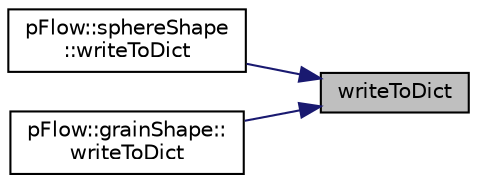 digraph "writeToDict"
{
 // LATEX_PDF_SIZE
  edge [fontname="Helvetica",fontsize="10",labelfontname="Helvetica",labelfontsize="10"];
  node [fontname="Helvetica",fontsize="10",shape=record];
  rankdir="RL";
  Node1 [label="writeToDict",height=0.2,width=0.4,color="black", fillcolor="grey75", style="filled", fontcolor="black",tooltip=" "];
  Node1 -> Node2 [dir="back",color="midnightblue",fontsize="10",style="solid",fontname="Helvetica"];
  Node2 [label="pFlow::sphereShape\l::writeToDict",height=0.2,width=0.4,color="black", fillcolor="white", style="filled",URL="$classpFlow_1_1sphereShape.html#a702b7453c51ceb2aa998d3a90565e576",tooltip=" "];
  Node1 -> Node3 [dir="back",color="midnightblue",fontsize="10",style="solid",fontname="Helvetica"];
  Node3 [label="pFlow::grainShape::\lwriteToDict",height=0.2,width=0.4,color="black", fillcolor="white", style="filled",URL="$classpFlow_1_1grainShape.html#a702b7453c51ceb2aa998d3a90565e576",tooltip=" "];
}
